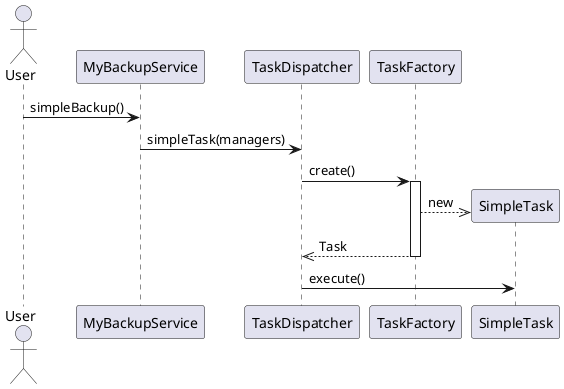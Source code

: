@startuml OOP_Homework7_SequenceDiagram

actor User
User -> MyBackupService : simpleBackup()
MyBackupService -> TaskDispatcher : simpleTask(managers)
TaskDispatcher -> TaskFactory : create()
activate TaskFactory
create SimpleTask
TaskFactory -->> SimpleTask : new
TaskDispatcher <<-- TaskFactory : Task
deactivate TaskFactory
TaskDispatcher -> SimpleTask : execute()

@enduml